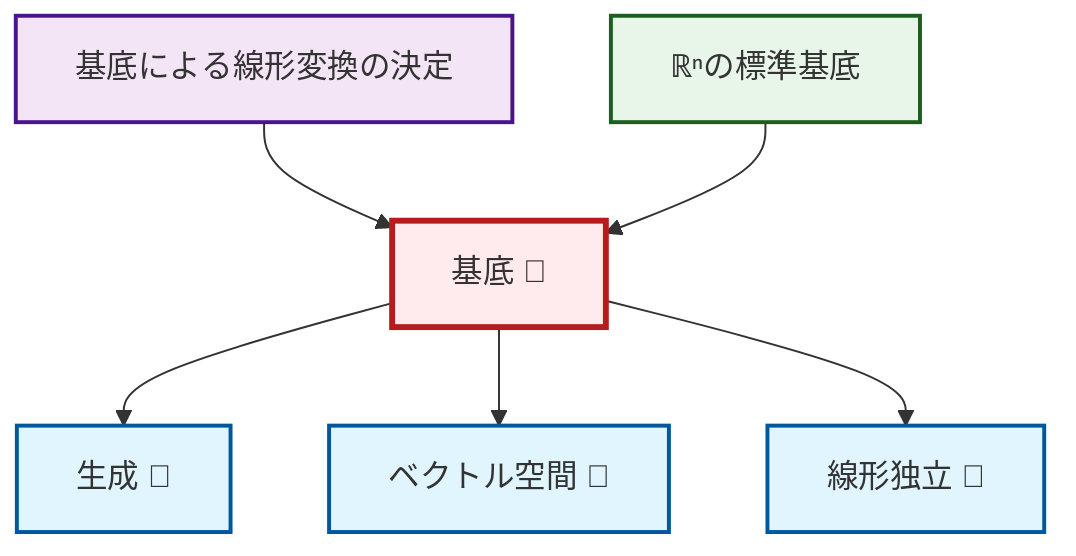 graph TD
    classDef definition fill:#e1f5fe,stroke:#01579b,stroke-width:2px
    classDef theorem fill:#f3e5f5,stroke:#4a148c,stroke-width:2px
    classDef axiom fill:#fff3e0,stroke:#e65100,stroke-width:2px
    classDef example fill:#e8f5e9,stroke:#1b5e20,stroke-width:2px
    classDef current fill:#ffebee,stroke:#b71c1c,stroke-width:3px
    def-span["生成 📝"]:::definition
    thm-linear-transformation-basis["基底による線形変換の決定"]:::theorem
    def-linear-independence["線形独立 📝"]:::definition
    def-vector-space["ベクトル空間 📝"]:::definition
    def-basis["基底 📝"]:::definition
    ex-standard-basis-rn["ℝⁿの標準基底"]:::example
    def-basis --> def-span
    def-basis --> def-vector-space
    def-basis --> def-linear-independence
    thm-linear-transformation-basis --> def-basis
    ex-standard-basis-rn --> def-basis
    class def-basis current